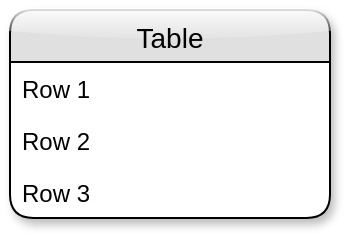 <mxfile version="10.6.0" type="github"><diagram id="VeH9BE4e27bmuYqDQMok" name="Page-1"><mxGraphModel dx="840" dy="484" grid="1" gridSize="10" guides="1" tooltips="1" connect="1" arrows="1" fold="1" page="1" pageScale="1" pageWidth="827" pageHeight="1169" math="0" shadow="0"><root><mxCell id="0"/><mxCell id="1" parent="0"/><mxCell id="CMoQTZBMVuwcCZh0anYR-1" value="Table" style="swimlane;fontStyle=0;childLayout=stackLayout;horizontal=1;startSize=26;fillColor=#e0e0e0;horizontalStack=0;resizeParent=1;resizeParentMax=0;resizeLast=0;collapsible=1;marginBottom=0;swimlaneFillColor=#ffffff;align=center;fontSize=14;rounded=1;shadow=1;glass=1;comic=0;strokeColor=#000000;" vertex="1" parent="1"><mxGeometry x="20" y="20" width="160" height="104" as="geometry"/></mxCell><mxCell id="CMoQTZBMVuwcCZh0anYR-2" value="Row 1" style="text;strokeColor=none;fillColor=none;spacingLeft=4;spacingRight=4;overflow=hidden;rotatable=0;points=[[0,0.5],[1,0.5]];portConstraint=eastwest;fontSize=12;" vertex="1" parent="CMoQTZBMVuwcCZh0anYR-1"><mxGeometry y="26" width="160" height="26" as="geometry"/></mxCell><mxCell id="CMoQTZBMVuwcCZh0anYR-3" value="Row 2" style="text;strokeColor=none;fillColor=none;spacingLeft=4;spacingRight=4;overflow=hidden;rotatable=0;points=[[0,0.5],[1,0.5]];portConstraint=eastwest;fontSize=12;" vertex="1" parent="CMoQTZBMVuwcCZh0anYR-1"><mxGeometry y="52" width="160" height="26" as="geometry"/></mxCell><mxCell id="CMoQTZBMVuwcCZh0anYR-4" value="Row 3" style="text;strokeColor=none;fillColor=none;spacingLeft=4;spacingRight=4;overflow=hidden;rotatable=0;points=[[0,0.5],[1,0.5]];portConstraint=eastwest;fontSize=12;" vertex="1" parent="CMoQTZBMVuwcCZh0anYR-1"><mxGeometry y="78" width="160" height="26" as="geometry"/></mxCell></root></mxGraphModel></diagram></mxfile>